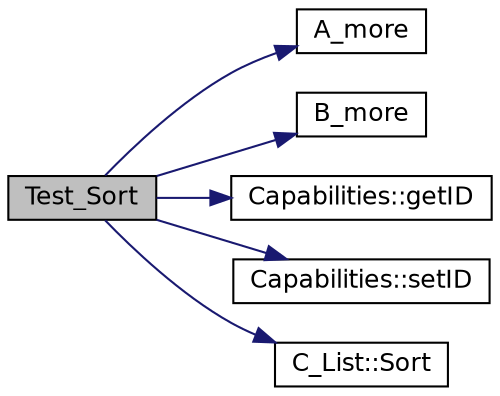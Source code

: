 digraph "Test_Sort"
{
 // LATEX_PDF_SIZE
  edge [fontname="Helvetica",fontsize="12",labelfontname="Helvetica",labelfontsize="12"];
  node [fontname="Helvetica",fontsize="12",shape=record];
  rankdir="LR";
  Node1 [label="Test_Sort",height=0.2,width=0.4,color="black", fillcolor="grey75", style="filled", fontcolor="black",tooltip="Оголошення функції що перевіряє метод Sort."];
  Node1 -> Node2 [color="midnightblue",fontsize="12",style="solid",fontname="Helvetica"];
  Node2 [label="A_more",height=0.2,width=0.4,color="black", fillcolor="white", style="filled",URL="$_test__methody_8cpp.html#a7de804126acfa13a03290dba0123c1af",tooltip="< підключення файлу C_Library.h"];
  Node1 -> Node3 [color="midnightblue",fontsize="12",style="solid",fontname="Helvetica"];
  Node3 [label="B_more",height=0.2,width=0.4,color="black", fillcolor="white", style="filled",URL="$_test__methody_8cpp.html#abac466d108278fd3559a3f36c2774be3",tooltip=" "];
  Node1 -> Node4 [color="midnightblue",fontsize="12",style="solid",fontname="Helvetica"];
  Node4 [label="Capabilities::getID",height=0.2,width=0.4,color="black", fillcolor="white", style="filled",URL="$class_capabilities.html#ae6b8df73f7541c6aec415a1349d81609",tooltip=" "];
  Node1 -> Node5 [color="midnightblue",fontsize="12",style="solid",fontname="Helvetica"];
  Node5 [label="Capabilities::setID",height=0.2,width=0.4,color="black", fillcolor="white", style="filled",URL="$class_capabilities.html#afa93b84a809bcc591880f68cd3fbebd7",tooltip=" "];
  Node1 -> Node6 [color="midnightblue",fontsize="12",style="solid",fontname="Helvetica"];
  Node6 [label="C_List::Sort",height=0.2,width=0.4,color="black", fillcolor="white", style="filled",URL="$class_c___list.html#a3575f416a20cc95b7223e5fbcfe4544a",tooltip="Оголошення методу сортування масиву"];
}
